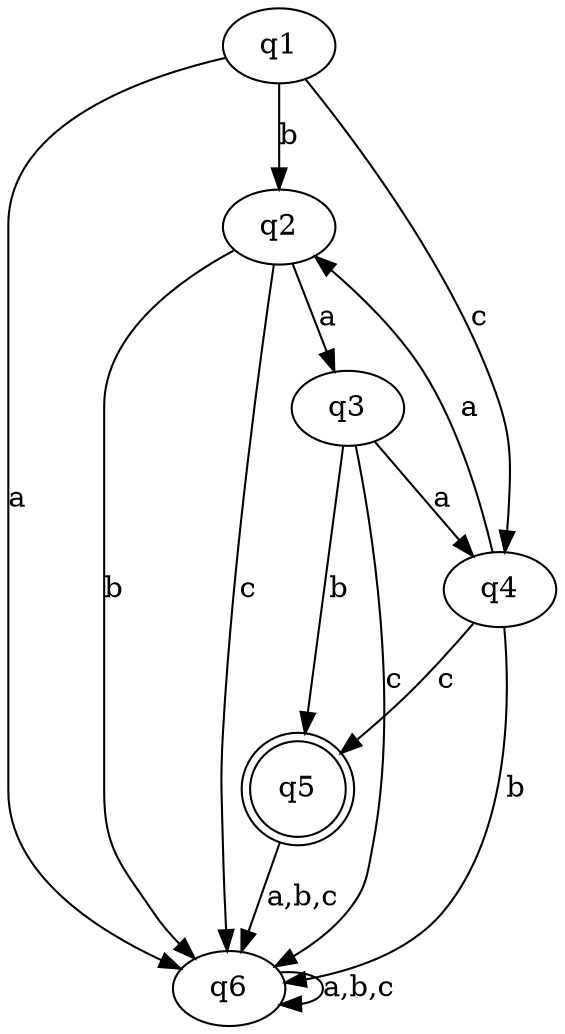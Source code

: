 digraph dfa {
    q5 [shape=doublecircle]

    q1 -> q6 [label=a]
    q1 -> q2 [label=b]
    q1 -> q4 [label=c]

    q2 -> q3 [label=a]
    q2 -> q6 [label=b]
    q2 -> q6 [label=c]

    q3 -> q4 [label=a]
    q3 -> q5 [label=b]
    q3 -> q6 [label=c]

    q4 -> q2 [label=a]
    q4 -> q6 [label=b]
    q4 -> q5 [label=c]

    q5 -> q6 [label="a,b,c"]
    q6 -> q6 [label="a,b,c"]
}
